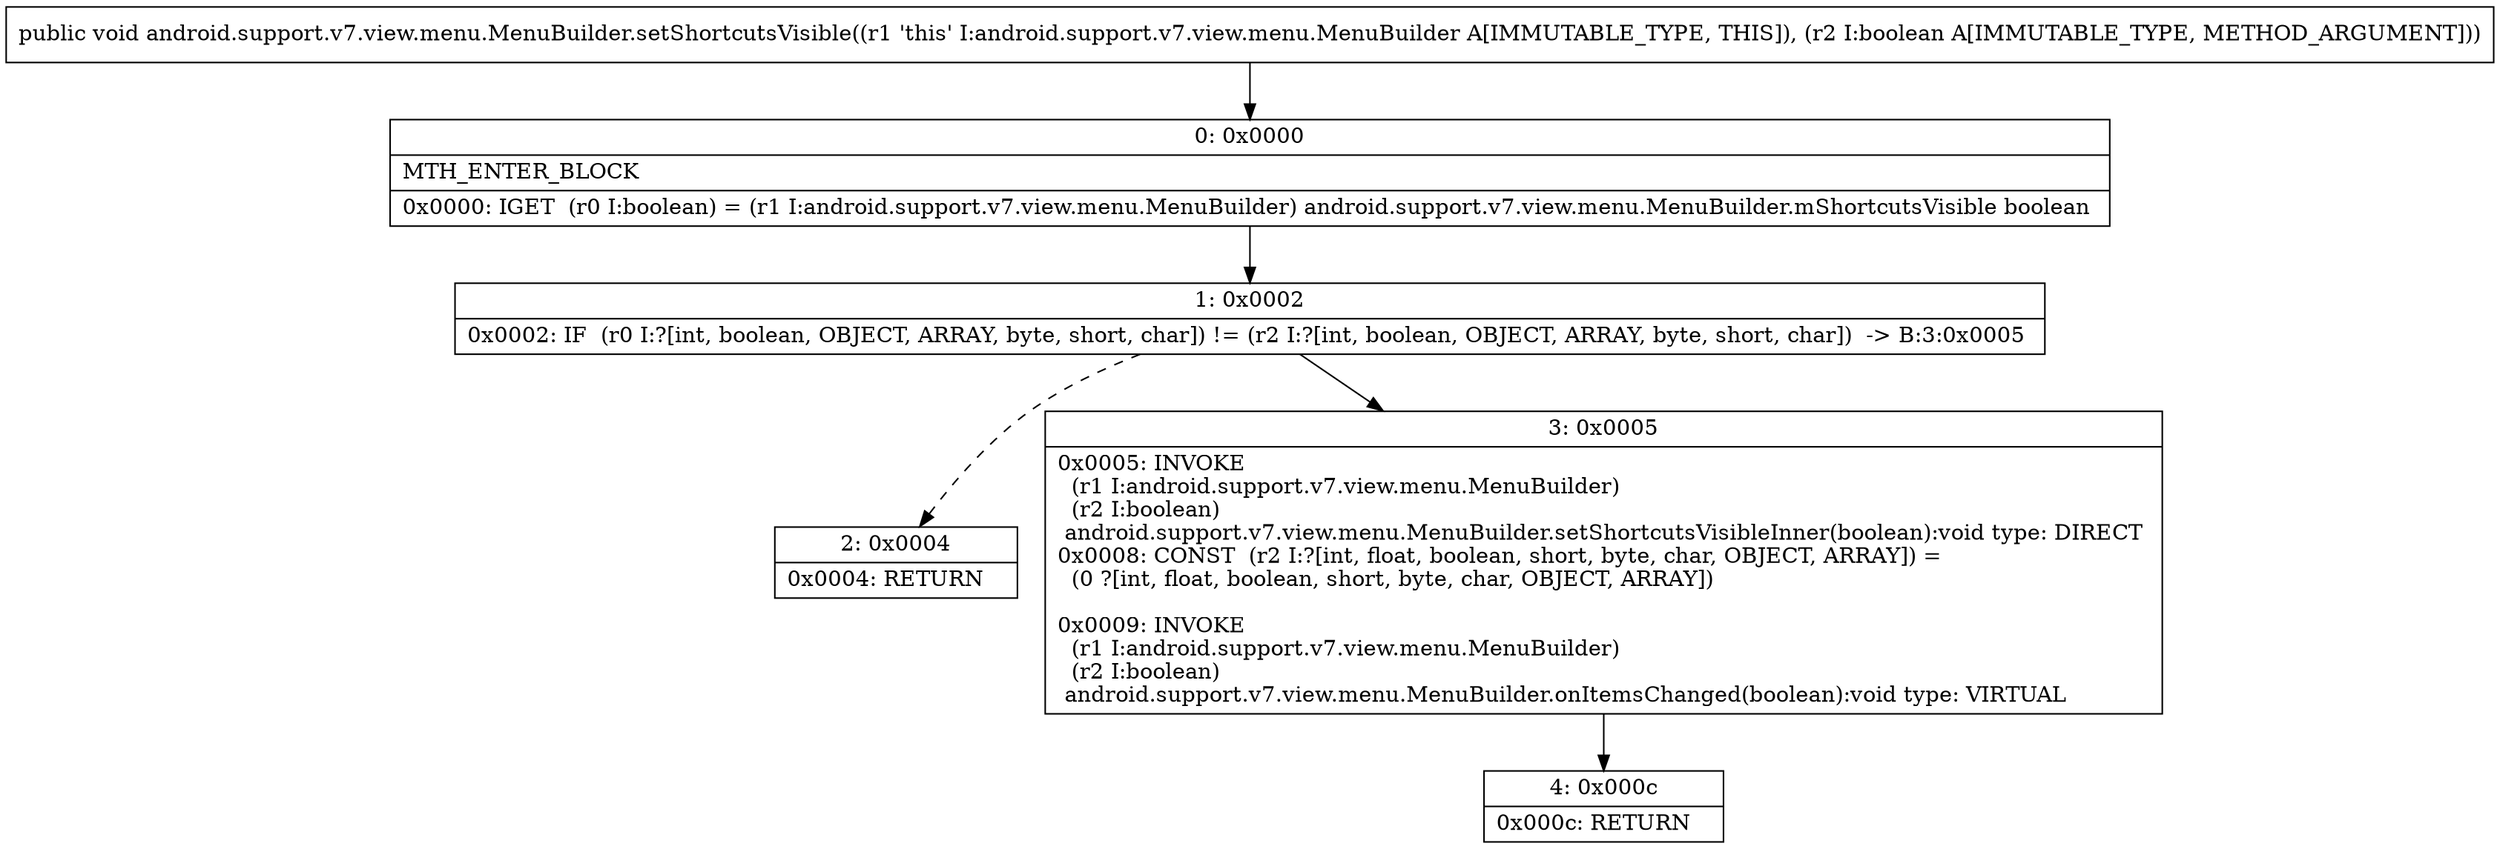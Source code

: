 digraph "CFG forandroid.support.v7.view.menu.MenuBuilder.setShortcutsVisible(Z)V" {
Node_0 [shape=record,label="{0\:\ 0x0000|MTH_ENTER_BLOCK\l|0x0000: IGET  (r0 I:boolean) = (r1 I:android.support.v7.view.menu.MenuBuilder) android.support.v7.view.menu.MenuBuilder.mShortcutsVisible boolean \l}"];
Node_1 [shape=record,label="{1\:\ 0x0002|0x0002: IF  (r0 I:?[int, boolean, OBJECT, ARRAY, byte, short, char]) != (r2 I:?[int, boolean, OBJECT, ARRAY, byte, short, char])  \-\> B:3:0x0005 \l}"];
Node_2 [shape=record,label="{2\:\ 0x0004|0x0004: RETURN   \l}"];
Node_3 [shape=record,label="{3\:\ 0x0005|0x0005: INVOKE  \l  (r1 I:android.support.v7.view.menu.MenuBuilder)\l  (r2 I:boolean)\l android.support.v7.view.menu.MenuBuilder.setShortcutsVisibleInner(boolean):void type: DIRECT \l0x0008: CONST  (r2 I:?[int, float, boolean, short, byte, char, OBJECT, ARRAY]) = \l  (0 ?[int, float, boolean, short, byte, char, OBJECT, ARRAY])\l \l0x0009: INVOKE  \l  (r1 I:android.support.v7.view.menu.MenuBuilder)\l  (r2 I:boolean)\l android.support.v7.view.menu.MenuBuilder.onItemsChanged(boolean):void type: VIRTUAL \l}"];
Node_4 [shape=record,label="{4\:\ 0x000c|0x000c: RETURN   \l}"];
MethodNode[shape=record,label="{public void android.support.v7.view.menu.MenuBuilder.setShortcutsVisible((r1 'this' I:android.support.v7.view.menu.MenuBuilder A[IMMUTABLE_TYPE, THIS]), (r2 I:boolean A[IMMUTABLE_TYPE, METHOD_ARGUMENT])) }"];
MethodNode -> Node_0;
Node_0 -> Node_1;
Node_1 -> Node_2[style=dashed];
Node_1 -> Node_3;
Node_3 -> Node_4;
}

